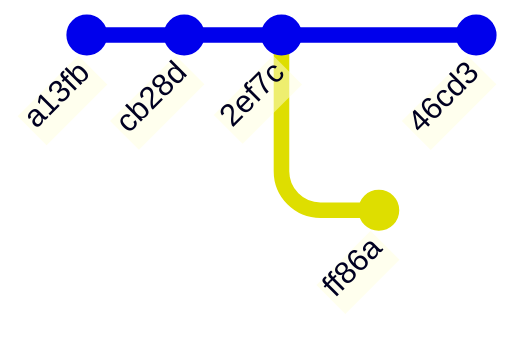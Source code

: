 %%{
  init: { 
    'gitGraph': { 'showBranches': false},  
    'themeVariables': {  'commitLabelFontSize': '16px' }
  } 
}%%
gitGraph
    commit id: "a13fb"
    commit id: "cb28d"
    commit id: "2ef7c"
    branch develop
    commit id: "ff86a"
    checkout main
    commit id: "46cd3"